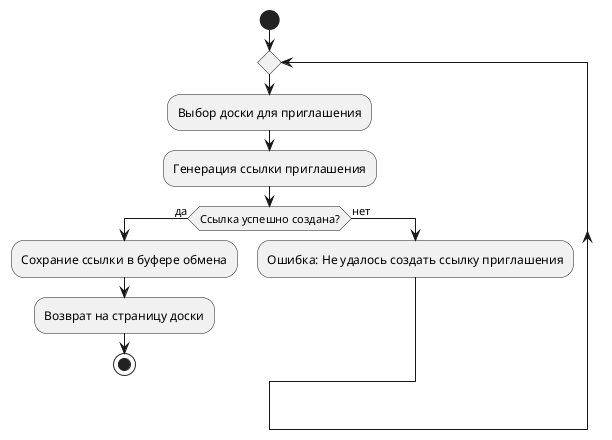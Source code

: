 @startuml InviteAD
start
repeat
:Выбор доски для приглашения;
:Генерация ссылки приглашения;

if (Ссылка успешно создана?) then (да)
    :Сохрание ссылки в буфере обмена;
    :Возврат на страницу доски;
    stop
else (нет)
    :Ошибка: Не удалось создать ссылку приглашения;
    
endif
repeat while

@enduml
